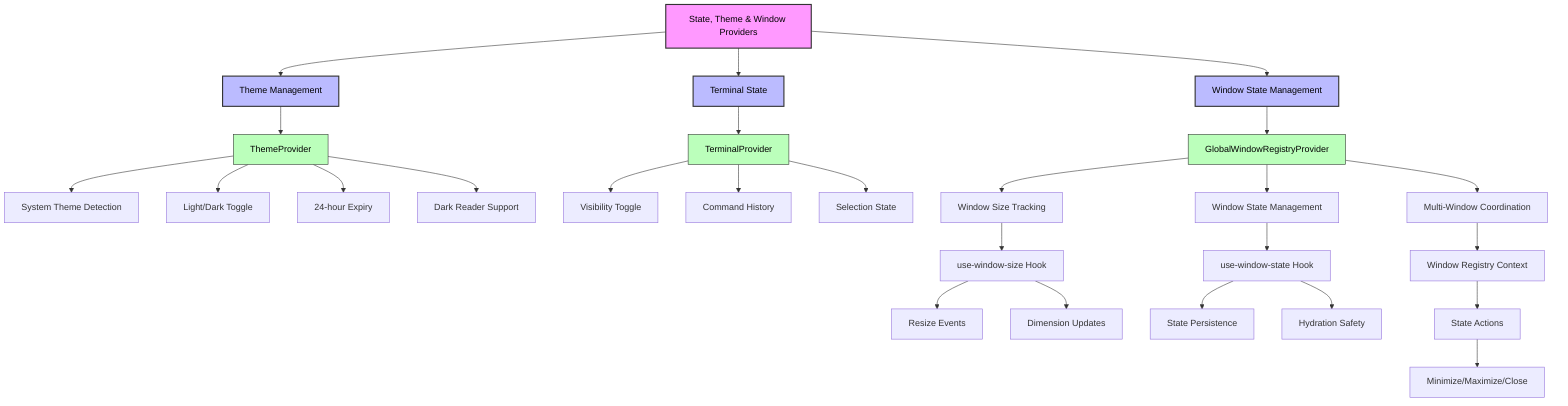 graph TD
    A[State, Theme & Window Providers] --> B[Theme Management]
    A --> C[Terminal State]
    A --> D[Window State Management]
    
    B --> E[ThemeProvider]
    E --> F[System Theme Detection]
    E --> G[Light/Dark Toggle]
    E --> H[24-hour Expiry]
    E --> I[Dark Reader Support]
    
    C --> J[TerminalProvider]
    J --> K[Visibility Toggle]
    J --> L[Command History]
    J --> M[Selection State]
    
    D --> N[GlobalWindowRegistryProvider]
    N --> O[Window Size Tracking]
    N --> P[Window State Management]
    N --> Q[Multi-Window Coordination]
    
    O --> R[use-window-size Hook]
    R --> S[Resize Events]
    R --> T[Dimension Updates]
    
    P --> U[use-window-state Hook]
    U --> V[State Persistence]
    U --> W[Hydration Safety]
    
    Q --> X[Window Registry Context]
    X --> Y[State Actions]
    Y --> Z[Minimize/Maximize/Close]
    
    style A fill:#f9f,stroke:#333,stroke-width:2px,color:#000
    style B fill:#bbf,stroke:#333,stroke-width:2px,color:#000
    style C fill:#bbf,stroke:#333,stroke-width:2px,color:#000
    style D fill:#bbf,stroke:#333,stroke-width:2px,color:#000
    style E fill:#bfb,stroke:#333,color:#000
    style J fill:#bfb,stroke:#333,color:#000
    style N fill:#bfb,stroke:#333,color:#000